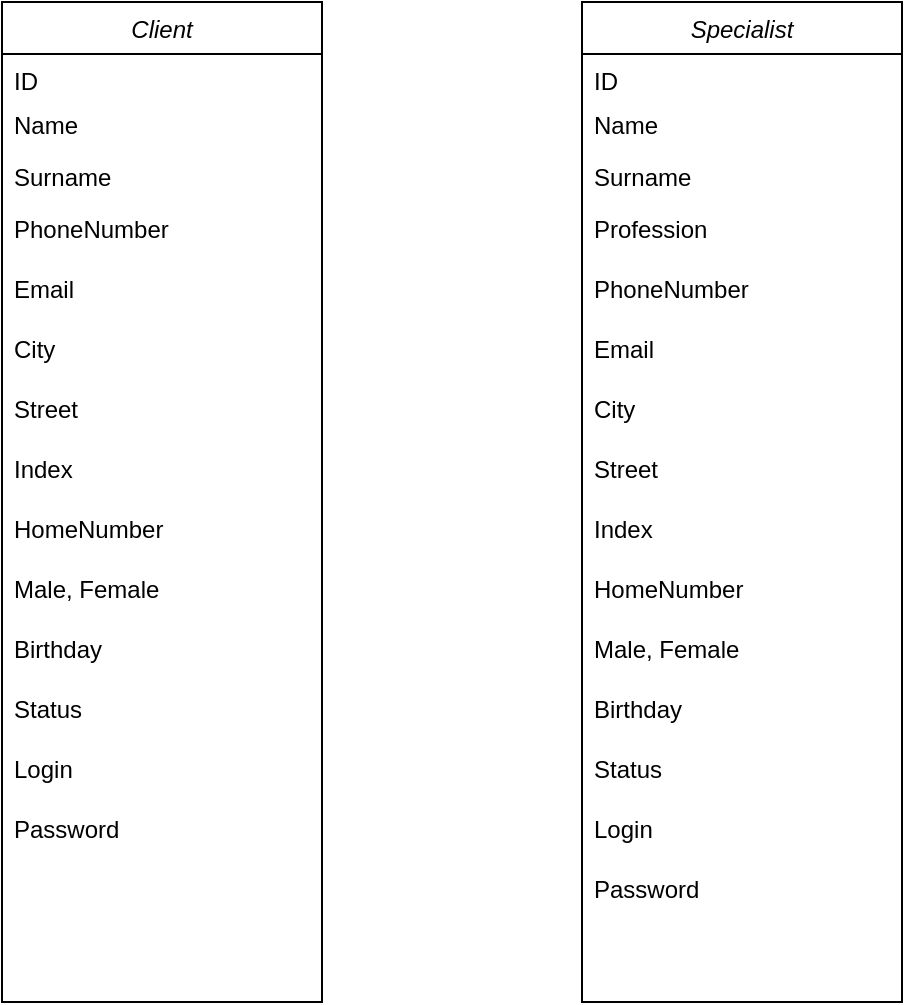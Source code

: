 <mxfile version="22.0.8" type="github">
  <diagram id="C5RBs43oDa-KdzZeNtuy" name="V-01">
    <mxGraphModel dx="954" dy="676" grid="1" gridSize="10" guides="1" tooltips="1" connect="1" arrows="0" fold="1" page="1" pageScale="1" pageWidth="827" pageHeight="1169" background="#ffffff" math="0" shadow="0">
      <root>
        <mxCell id="WIyWlLk6GJQsqaUBKTNV-0" />
        <mxCell id="WIyWlLk6GJQsqaUBKTNV-1" parent="WIyWlLk6GJQsqaUBKTNV-0" />
        <mxCell id="zkfFHV4jXpPFQw0GAbJ--0" value="Client" style="swimlane;fontStyle=2;align=center;verticalAlign=top;childLayout=stackLayout;horizontal=1;startSize=26;horizontalStack=0;resizeParent=1;resizeLast=0;collapsible=1;marginBottom=0;rounded=0;shadow=0;strokeWidth=1;" parent="WIyWlLk6GJQsqaUBKTNV-1" vertex="1">
          <mxGeometry x="80" y="120" width="160" height="500" as="geometry">
            <mxRectangle x="230" y="140" width="160" height="26" as="alternateBounds" />
          </mxGeometry>
        </mxCell>
        <mxCell id="zkfFHV4jXpPFQw0GAbJ--1" value="ID" style="text;align=left;verticalAlign=top;spacingLeft=4;spacingRight=4;overflow=hidden;rotatable=0;points=[[0,0.5],[1,0.5]];portConstraint=eastwest;" parent="zkfFHV4jXpPFQw0GAbJ--0" vertex="1">
          <mxGeometry y="26" width="160" height="22" as="geometry" />
        </mxCell>
        <mxCell id="zkfFHV4jXpPFQw0GAbJ--3" value="Name" style="text;align=left;verticalAlign=top;spacingLeft=4;spacingRight=4;overflow=hidden;rotatable=0;points=[[0,0.5],[1,0.5]];portConstraint=eastwest;rounded=0;shadow=0;html=0;" parent="zkfFHV4jXpPFQw0GAbJ--0" vertex="1">
          <mxGeometry y="48" width="160" height="26" as="geometry" />
        </mxCell>
        <mxCell id="vKKr8r4B2aW35uvNm8Vb-0" value="Surname" style="text;align=left;verticalAlign=top;spacingLeft=4;spacingRight=4;overflow=hidden;rotatable=0;points=[[0,0.5],[1,0.5]];portConstraint=eastwest;rounded=0;shadow=0;html=0;" vertex="1" parent="zkfFHV4jXpPFQw0GAbJ--0">
          <mxGeometry y="74" width="160" height="26" as="geometry" />
        </mxCell>
        <mxCell id="vKKr8r4B2aW35uvNm8Vb-4" value="PhoneNumber" style="text;align=left;verticalAlign=top;spacingLeft=4;spacingRight=4;overflow=hidden;rotatable=0;points=[[0,0.5],[1,0.5]];portConstraint=eastwest;rounded=0;shadow=0;html=0;" vertex="1" parent="zkfFHV4jXpPFQw0GAbJ--0">
          <mxGeometry y="100" width="160" height="30" as="geometry" />
        </mxCell>
        <mxCell id="vKKr8r4B2aW35uvNm8Vb-5" value="Email" style="text;align=left;verticalAlign=top;spacingLeft=4;spacingRight=4;overflow=hidden;rotatable=0;points=[[0,0.5],[1,0.5]];portConstraint=eastwest;rounded=0;shadow=0;html=0;" vertex="1" parent="zkfFHV4jXpPFQw0GAbJ--0">
          <mxGeometry y="130" width="160" height="30" as="geometry" />
        </mxCell>
        <mxCell id="vKKr8r4B2aW35uvNm8Vb-6" value="City&#xa;" style="text;align=left;verticalAlign=top;spacingLeft=4;spacingRight=4;overflow=hidden;rotatable=0;points=[[0,0.5],[1,0.5]];portConstraint=eastwest;rounded=0;shadow=0;html=0;" vertex="1" parent="zkfFHV4jXpPFQw0GAbJ--0">
          <mxGeometry y="160" width="160" height="30" as="geometry" />
        </mxCell>
        <mxCell id="vKKr8r4B2aW35uvNm8Vb-19" value="Street" style="text;align=left;verticalAlign=top;spacingLeft=4;spacingRight=4;overflow=hidden;rotatable=0;points=[[0,0.5],[1,0.5]];portConstraint=eastwest;rounded=0;shadow=0;html=0;" vertex="1" parent="zkfFHV4jXpPFQw0GAbJ--0">
          <mxGeometry y="190" width="160" height="30" as="geometry" />
        </mxCell>
        <mxCell id="vKKr8r4B2aW35uvNm8Vb-20" value="Index" style="text;align=left;verticalAlign=top;spacingLeft=4;spacingRight=4;overflow=hidden;rotatable=0;points=[[0,0.5],[1,0.5]];portConstraint=eastwest;rounded=0;shadow=0;html=0;" vertex="1" parent="zkfFHV4jXpPFQw0GAbJ--0">
          <mxGeometry y="220" width="160" height="30" as="geometry" />
        </mxCell>
        <mxCell id="vKKr8r4B2aW35uvNm8Vb-21" value="HomeNumber" style="text;align=left;verticalAlign=top;spacingLeft=4;spacingRight=4;overflow=hidden;rotatable=0;points=[[0,0.5],[1,0.5]];portConstraint=eastwest;rounded=0;shadow=0;html=0;" vertex="1" parent="zkfFHV4jXpPFQw0GAbJ--0">
          <mxGeometry y="250" width="160" height="30" as="geometry" />
        </mxCell>
        <mxCell id="vKKr8r4B2aW35uvNm8Vb-7" value="Male, Female" style="text;align=left;verticalAlign=top;spacingLeft=4;spacingRight=4;overflow=hidden;rotatable=0;points=[[0,0.5],[1,0.5]];portConstraint=eastwest;rounded=0;shadow=0;html=0;" vertex="1" parent="zkfFHV4jXpPFQw0GAbJ--0">
          <mxGeometry y="280" width="160" height="30" as="geometry" />
        </mxCell>
        <mxCell id="vKKr8r4B2aW35uvNm8Vb-8" value="Birthday" style="text;align=left;verticalAlign=top;spacingLeft=4;spacingRight=4;overflow=hidden;rotatable=0;points=[[0,0.5],[1,0.5]];portConstraint=eastwest;rounded=0;shadow=0;html=0;" vertex="1" parent="zkfFHV4jXpPFQw0GAbJ--0">
          <mxGeometry y="310" width="160" height="30" as="geometry" />
        </mxCell>
        <mxCell id="vKKr8r4B2aW35uvNm8Vb-35" value="Status" style="text;align=left;verticalAlign=top;spacingLeft=4;spacingRight=4;overflow=hidden;rotatable=0;points=[[0,0.5],[1,0.5]];portConstraint=eastwest;rounded=0;shadow=0;html=0;" vertex="1" parent="zkfFHV4jXpPFQw0GAbJ--0">
          <mxGeometry y="340" width="160" height="30" as="geometry" />
        </mxCell>
        <mxCell id="vKKr8r4B2aW35uvNm8Vb-37" value="Login" style="text;align=left;verticalAlign=top;spacingLeft=4;spacingRight=4;overflow=hidden;rotatable=0;points=[[0,0.5],[1,0.5]];portConstraint=eastwest;rounded=0;shadow=0;html=0;" vertex="1" parent="zkfFHV4jXpPFQw0GAbJ--0">
          <mxGeometry y="370" width="160" height="30" as="geometry" />
        </mxCell>
        <mxCell id="vKKr8r4B2aW35uvNm8Vb-39" value="Password" style="text;align=left;verticalAlign=top;spacingLeft=4;spacingRight=4;overflow=hidden;rotatable=0;points=[[0,0.5],[1,0.5]];portConstraint=eastwest;rounded=0;shadow=0;html=0;" vertex="1" parent="zkfFHV4jXpPFQw0GAbJ--0">
          <mxGeometry y="400" width="160" height="30" as="geometry" />
        </mxCell>
        <mxCell id="vKKr8r4B2aW35uvNm8Vb-22" value="Specialist" style="swimlane;fontStyle=2;align=center;verticalAlign=top;childLayout=stackLayout;horizontal=1;startSize=26;horizontalStack=0;resizeParent=1;resizeLast=0;collapsible=1;marginBottom=0;rounded=0;shadow=0;strokeWidth=1;fontColor=#000000;" vertex="1" parent="WIyWlLk6GJQsqaUBKTNV-1">
          <mxGeometry x="370" y="120" width="160" height="500" as="geometry">
            <mxRectangle x="230" y="140" width="160" height="26" as="alternateBounds" />
          </mxGeometry>
        </mxCell>
        <mxCell id="vKKr8r4B2aW35uvNm8Vb-23" value="ID" style="text;align=left;verticalAlign=top;spacingLeft=4;spacingRight=4;overflow=hidden;rotatable=0;points=[[0,0.5],[1,0.5]];portConstraint=eastwest;" vertex="1" parent="vKKr8r4B2aW35uvNm8Vb-22">
          <mxGeometry y="26" width="160" height="22" as="geometry" />
        </mxCell>
        <mxCell id="vKKr8r4B2aW35uvNm8Vb-24" value="Name" style="text;align=left;verticalAlign=top;spacingLeft=4;spacingRight=4;overflow=hidden;rotatable=0;points=[[0,0.5],[1,0.5]];portConstraint=eastwest;rounded=0;shadow=0;html=0;" vertex="1" parent="vKKr8r4B2aW35uvNm8Vb-22">
          <mxGeometry y="48" width="160" height="26" as="geometry" />
        </mxCell>
        <mxCell id="vKKr8r4B2aW35uvNm8Vb-25" value="Surname" style="text;align=left;verticalAlign=top;spacingLeft=4;spacingRight=4;overflow=hidden;rotatable=0;points=[[0,0.5],[1,0.5]];portConstraint=eastwest;rounded=0;shadow=0;html=0;" vertex="1" parent="vKKr8r4B2aW35uvNm8Vb-22">
          <mxGeometry y="74" width="160" height="26" as="geometry" />
        </mxCell>
        <mxCell id="vKKr8r4B2aW35uvNm8Vb-34" value="Profession" style="text;align=left;verticalAlign=top;spacingLeft=4;spacingRight=4;overflow=hidden;rotatable=0;points=[[0,0.5],[1,0.5]];portConstraint=eastwest;rounded=0;shadow=0;html=0;" vertex="1" parent="vKKr8r4B2aW35uvNm8Vb-22">
          <mxGeometry y="100" width="160" height="30" as="geometry" />
        </mxCell>
        <mxCell id="vKKr8r4B2aW35uvNm8Vb-26" value="PhoneNumber" style="text;align=left;verticalAlign=top;spacingLeft=4;spacingRight=4;overflow=hidden;rotatable=0;points=[[0,0.5],[1,0.5]];portConstraint=eastwest;rounded=0;shadow=0;html=0;" vertex="1" parent="vKKr8r4B2aW35uvNm8Vb-22">
          <mxGeometry y="130" width="160" height="30" as="geometry" />
        </mxCell>
        <mxCell id="vKKr8r4B2aW35uvNm8Vb-27" value="Email" style="text;align=left;verticalAlign=top;spacingLeft=4;spacingRight=4;overflow=hidden;rotatable=0;points=[[0,0.5],[1,0.5]];portConstraint=eastwest;rounded=0;shadow=0;html=0;" vertex="1" parent="vKKr8r4B2aW35uvNm8Vb-22">
          <mxGeometry y="160" width="160" height="30" as="geometry" />
        </mxCell>
        <mxCell id="vKKr8r4B2aW35uvNm8Vb-28" value="City&#xa;" style="text;align=left;verticalAlign=top;spacingLeft=4;spacingRight=4;overflow=hidden;rotatable=0;points=[[0,0.5],[1,0.5]];portConstraint=eastwest;rounded=0;shadow=0;html=0;" vertex="1" parent="vKKr8r4B2aW35uvNm8Vb-22">
          <mxGeometry y="190" width="160" height="30" as="geometry" />
        </mxCell>
        <mxCell id="vKKr8r4B2aW35uvNm8Vb-29" value="Street" style="text;align=left;verticalAlign=top;spacingLeft=4;spacingRight=4;overflow=hidden;rotatable=0;points=[[0,0.5],[1,0.5]];portConstraint=eastwest;rounded=0;shadow=0;html=0;" vertex="1" parent="vKKr8r4B2aW35uvNm8Vb-22">
          <mxGeometry y="220" width="160" height="30" as="geometry" />
        </mxCell>
        <mxCell id="vKKr8r4B2aW35uvNm8Vb-30" value="Index" style="text;align=left;verticalAlign=top;spacingLeft=4;spacingRight=4;overflow=hidden;rotatable=0;points=[[0,0.5],[1,0.5]];portConstraint=eastwest;rounded=0;shadow=0;html=0;" vertex="1" parent="vKKr8r4B2aW35uvNm8Vb-22">
          <mxGeometry y="250" width="160" height="30" as="geometry" />
        </mxCell>
        <mxCell id="vKKr8r4B2aW35uvNm8Vb-31" value="HomeNumber" style="text;align=left;verticalAlign=top;spacingLeft=4;spacingRight=4;overflow=hidden;rotatable=0;points=[[0,0.5],[1,0.5]];portConstraint=eastwest;rounded=0;shadow=0;html=0;" vertex="1" parent="vKKr8r4B2aW35uvNm8Vb-22">
          <mxGeometry y="280" width="160" height="30" as="geometry" />
        </mxCell>
        <mxCell id="vKKr8r4B2aW35uvNm8Vb-32" value="Male, Female" style="text;align=left;verticalAlign=top;spacingLeft=4;spacingRight=4;overflow=hidden;rotatable=0;points=[[0,0.5],[1,0.5]];portConstraint=eastwest;rounded=0;shadow=0;html=0;" vertex="1" parent="vKKr8r4B2aW35uvNm8Vb-22">
          <mxGeometry y="310" width="160" height="30" as="geometry" />
        </mxCell>
        <mxCell id="vKKr8r4B2aW35uvNm8Vb-33" value="Birthday" style="text;align=left;verticalAlign=top;spacingLeft=4;spacingRight=4;overflow=hidden;rotatable=0;points=[[0,0.5],[1,0.5]];portConstraint=eastwest;rounded=0;shadow=0;html=0;" vertex="1" parent="vKKr8r4B2aW35uvNm8Vb-22">
          <mxGeometry y="340" width="160" height="30" as="geometry" />
        </mxCell>
        <mxCell id="vKKr8r4B2aW35uvNm8Vb-36" value="Status" style="text;align=left;verticalAlign=top;spacingLeft=4;spacingRight=4;overflow=hidden;rotatable=0;points=[[0,0.5],[1,0.5]];portConstraint=eastwest;rounded=0;shadow=0;html=0;" vertex="1" parent="vKKr8r4B2aW35uvNm8Vb-22">
          <mxGeometry y="370" width="160" height="30" as="geometry" />
        </mxCell>
        <mxCell id="vKKr8r4B2aW35uvNm8Vb-38" value="Login" style="text;align=left;verticalAlign=top;spacingLeft=4;spacingRight=4;overflow=hidden;rotatable=0;points=[[0,0.5],[1,0.5]];portConstraint=eastwest;rounded=0;shadow=0;html=0;" vertex="1" parent="vKKr8r4B2aW35uvNm8Vb-22">
          <mxGeometry y="400" width="160" height="30" as="geometry" />
        </mxCell>
        <mxCell id="vKKr8r4B2aW35uvNm8Vb-40" value="Password" style="text;align=left;verticalAlign=top;spacingLeft=4;spacingRight=4;overflow=hidden;rotatable=0;points=[[0,0.5],[1,0.5]];portConstraint=eastwest;rounded=0;shadow=0;html=0;" vertex="1" parent="vKKr8r4B2aW35uvNm8Vb-22">
          <mxGeometry y="430" width="160" height="30" as="geometry" />
        </mxCell>
      </root>
    </mxGraphModel>
  </diagram>
</mxfile>
